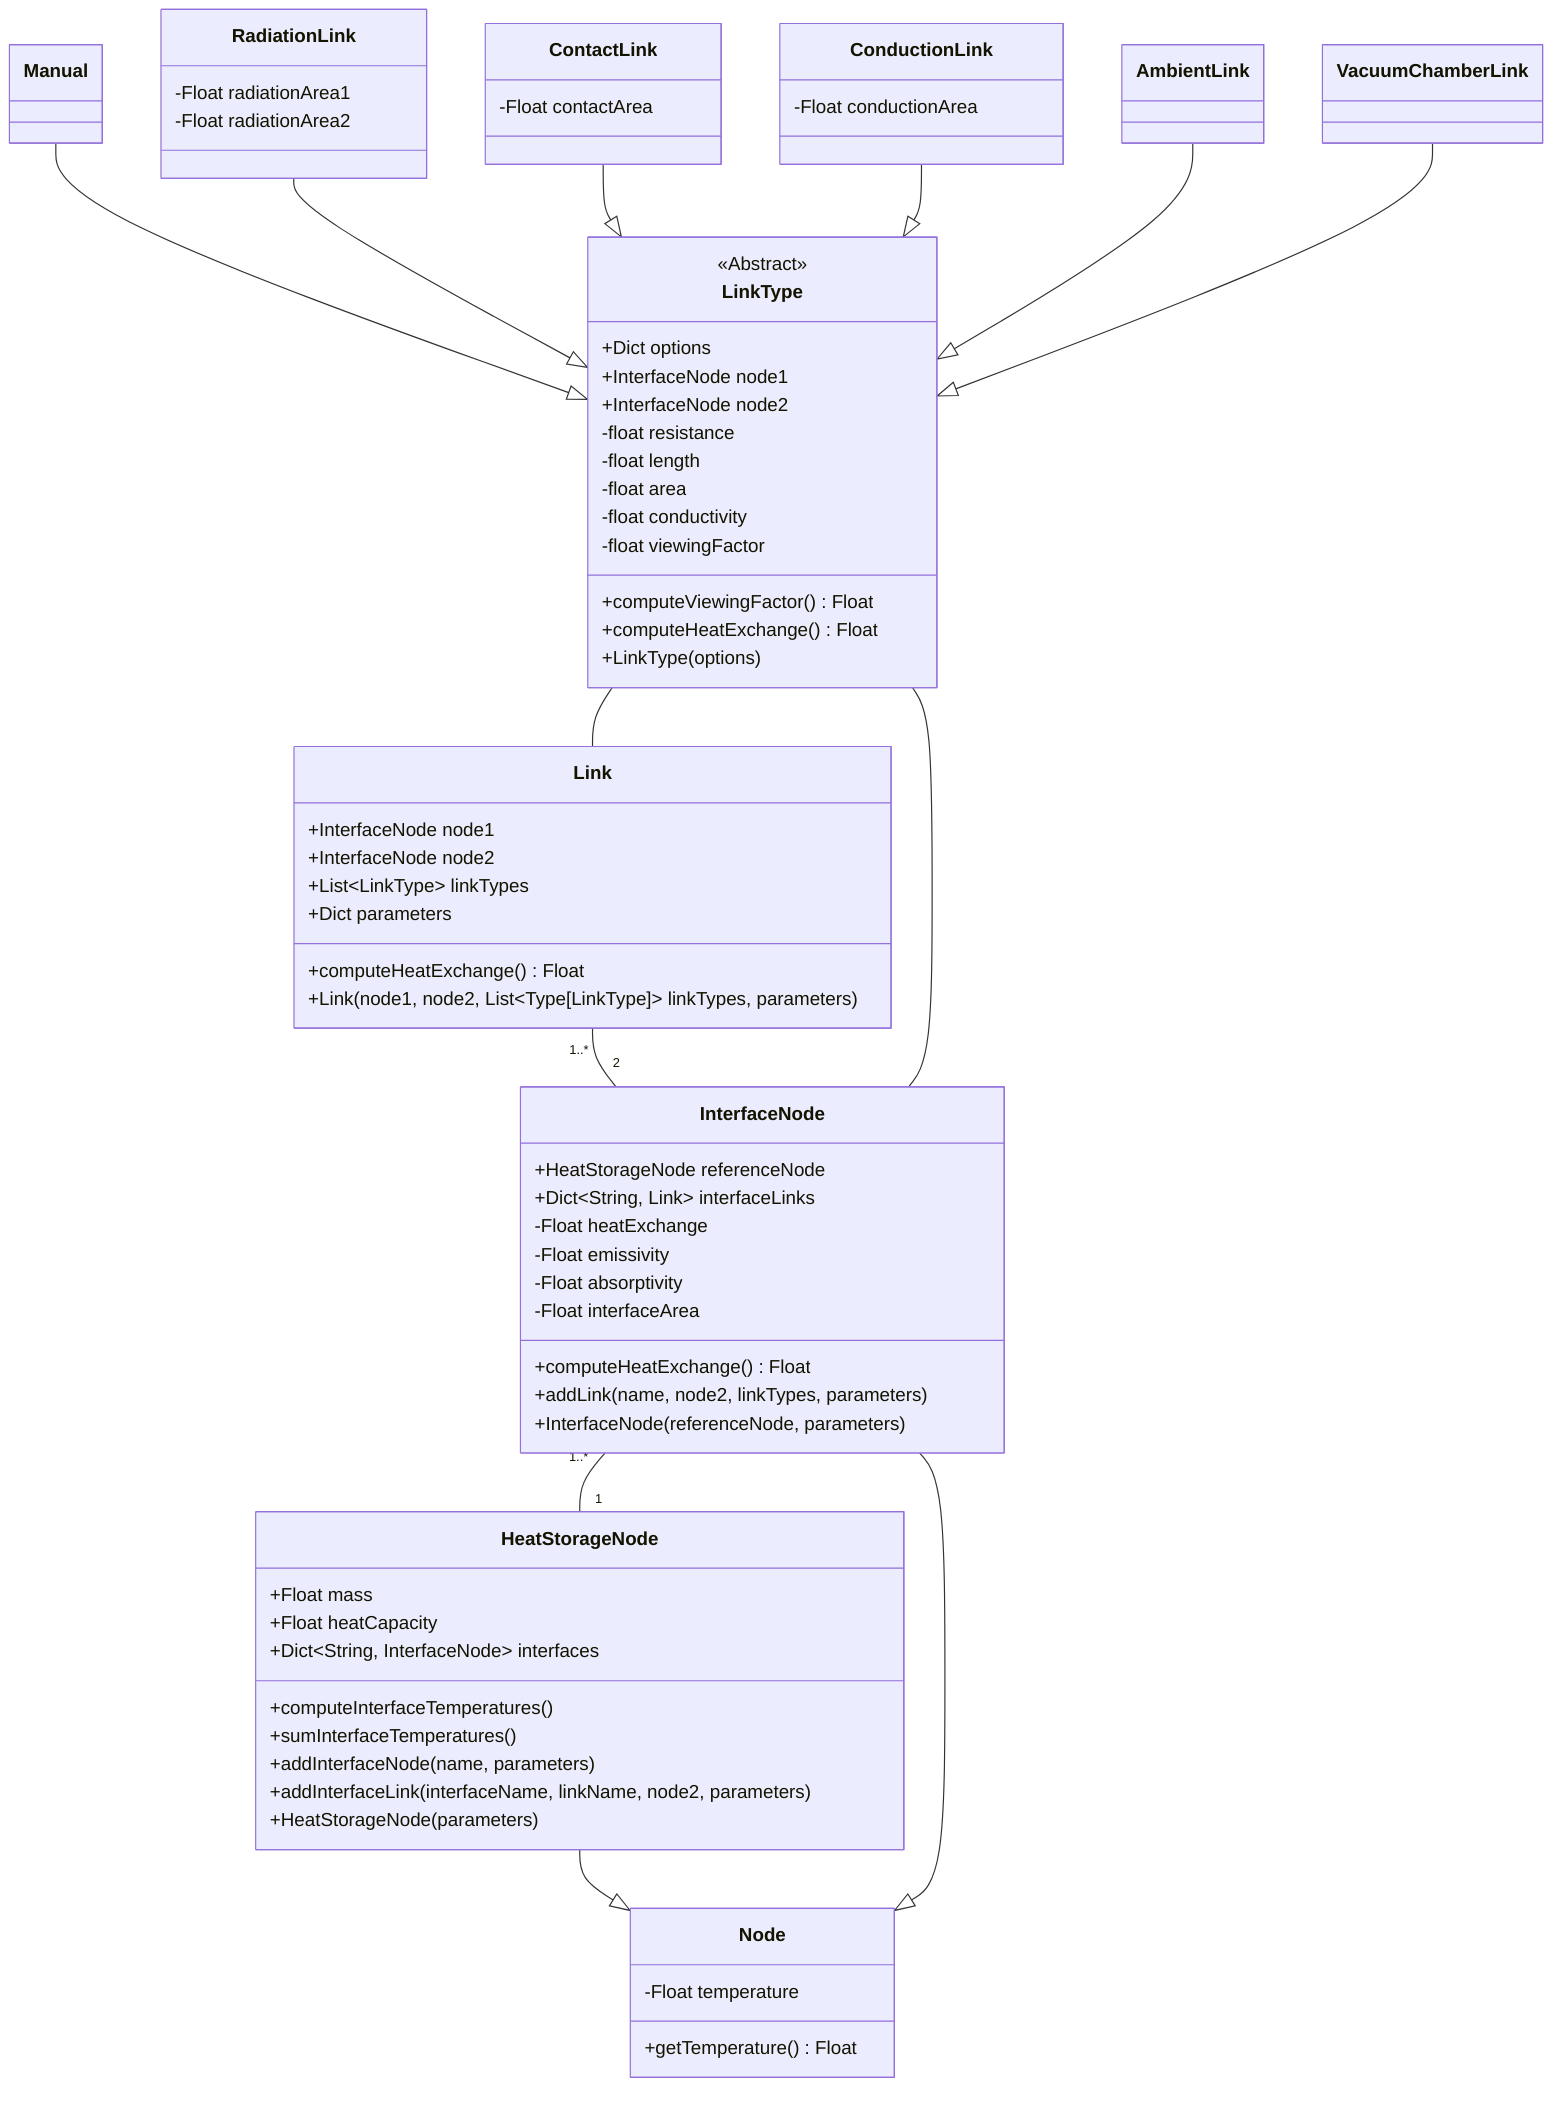 classDiagram


class Node {
    -Float temperature
    +getTemperature() Float
}

class HeatStorageNode {
    +Float mass
    +Float heatCapacity
    +Dict~String, InterfaceNode~ interfaces
    +computeInterfaceTemperatures()
    +sumInterfaceTemperatures()
    +addInterfaceNode(name, parameters)
    +addInterfaceLink(interfaceName, linkName, node2, parameters)
    +HeatStorageNode(parameters)
}

class InterfaceNode {
    +HeatStorageNode referenceNode
    +Dict~String, Link~ interfaceLinks
    -Float heatExchange
    -Float emissivity
    -Float absorptivity
    -Float interfaceArea
    +computeHeatExchange() Float
    +addLink(name, node2, linkTypes, parameters)
    +InterfaceNode(referenceNode, parameters)
}

class Link {
    +InterfaceNode node1
    +InterfaceNode node2
    +List~LinkType~ linkTypes
    +Dict parameters
    +computeHeatExchange() Float
    +Link(node1, node2, List~Type[LinkType]~ linkTypes, parameters)
}


class LinkType {
    <<Abstract>>
    +Dict options
    +InterfaceNode node1
    +InterfaceNode node2
    -float resistance
    -float length
    -float area
    -float conductivity
    -float viewingFactor
    +computeViewingFactor() Float
    +computeHeatExchange() Float
    +LinkType(options)
}

class RadiationLink {
    -Float radiationArea1
    -Float radiationArea2
}

class ContactLink {
    -Float contactArea
}

class ConductionLink {
    -Float conductionArea
}

HeatStorageNode --|> Node
InterfaceNode --|> Node

Manual --|> LinkType
RadiationLink --|> LinkType
ContactLink --|> LinkType
ConductionLink --|> LinkType
AmbientLink --|> LinkType
VacuumChamberLink --|> LinkType

Link "1..*" -- "2" InterfaceNode

InterfaceNode "1..*" -- "1" HeatStorageNode

LinkType -- Link
LinkType -- InterfaceNode
